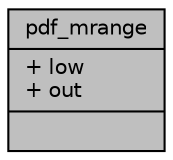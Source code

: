 digraph "pdf_mrange"
{
 // LATEX_PDF_SIZE
  edge [fontname="Helvetica",fontsize="10",labelfontname="Helvetica",labelfontsize="10"];
  node [fontname="Helvetica",fontsize="10",shape=record];
  Node1 [label="{pdf_mrange\n|+ low\l+ out\l|}",height=0.2,width=0.4,color="black", fillcolor="grey75", style="filled", fontcolor="black",tooltip=" "];
}
